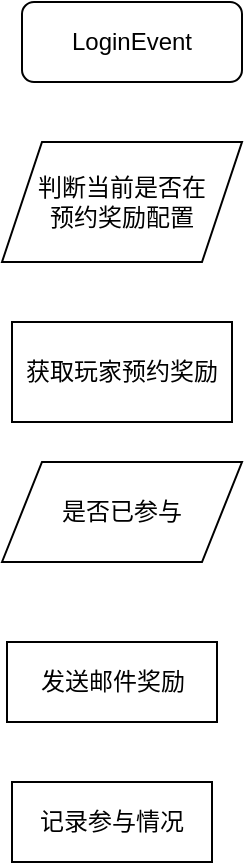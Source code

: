<mxfile version="19.0.3" type="github">
  <diagram id="QoJb_QdbUkz9qzZ3d3K9" name="第 1 页">
    <mxGraphModel dx="961" dy="520" grid="1" gridSize="10" guides="1" tooltips="1" connect="1" arrows="1" fold="1" page="1" pageScale="1" pageWidth="3300" pageHeight="4681" math="0" shadow="0">
      <root>
        <mxCell id="0" />
        <mxCell id="1" parent="0" />
        <mxCell id="Zp1FLDR9F9NkYNsXSm17-1" value="LoginEvent" style="rounded=1;whiteSpace=wrap;html=1;" vertex="1" parent="1">
          <mxGeometry x="180" y="90" width="110" height="40" as="geometry" />
        </mxCell>
        <mxCell id="Zp1FLDR9F9NkYNsXSm17-2" value="判断当前是否在&lt;br&gt;预约奖励配置" style="shape=parallelogram;perimeter=parallelogramPerimeter;whiteSpace=wrap;html=1;fixedSize=1;" vertex="1" parent="1">
          <mxGeometry x="170" y="160" width="120" height="60" as="geometry" />
        </mxCell>
        <mxCell id="Zp1FLDR9F9NkYNsXSm17-3" value="获取玩家预约奖励" style="rounded=0;whiteSpace=wrap;html=1;" vertex="1" parent="1">
          <mxGeometry x="175" y="250" width="110" height="50" as="geometry" />
        </mxCell>
        <mxCell id="Zp1FLDR9F9NkYNsXSm17-4" value="是否已参与" style="shape=parallelogram;perimeter=parallelogramPerimeter;whiteSpace=wrap;html=1;fixedSize=1;" vertex="1" parent="1">
          <mxGeometry x="170" y="320" width="120" height="50" as="geometry" />
        </mxCell>
        <mxCell id="Zp1FLDR9F9NkYNsXSm17-5" value="发送邮件奖励" style="rounded=0;whiteSpace=wrap;html=1;" vertex="1" parent="1">
          <mxGeometry x="172.5" y="410" width="105" height="40" as="geometry" />
        </mxCell>
        <mxCell id="Zp1FLDR9F9NkYNsXSm17-6" value="记录参与情况" style="rounded=0;whiteSpace=wrap;html=1;" vertex="1" parent="1">
          <mxGeometry x="175" y="480" width="100" height="40" as="geometry" />
        </mxCell>
      </root>
    </mxGraphModel>
  </diagram>
</mxfile>
